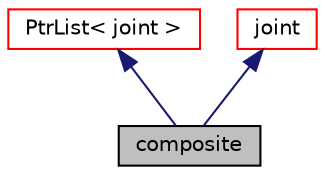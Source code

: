 digraph "composite"
{
  bgcolor="transparent";
  edge [fontname="Helvetica",fontsize="10",labelfontname="Helvetica",labelfontsize="10"];
  node [fontname="Helvetica",fontsize="10",shape=record];
  Node7 [label="composite",height=0.2,width=0.4,color="black", fillcolor="grey75", style="filled", fontcolor="black"];
  Node8 -> Node7 [dir="back",color="midnightblue",fontsize="10",style="solid",fontname="Helvetica"];
  Node8 [label="PtrList\< joint \>",height=0.2,width=0.4,color="red",URL="$a27029.html"];
  Node12 -> Node7 [dir="back",color="midnightblue",fontsize="10",style="solid",fontname="Helvetica"];
  Node12 [label="joint",height=0.2,width=0.4,color="red",URL="$a30361.html",tooltip="Abstract base-class for all rigid-body joints. "];
}
